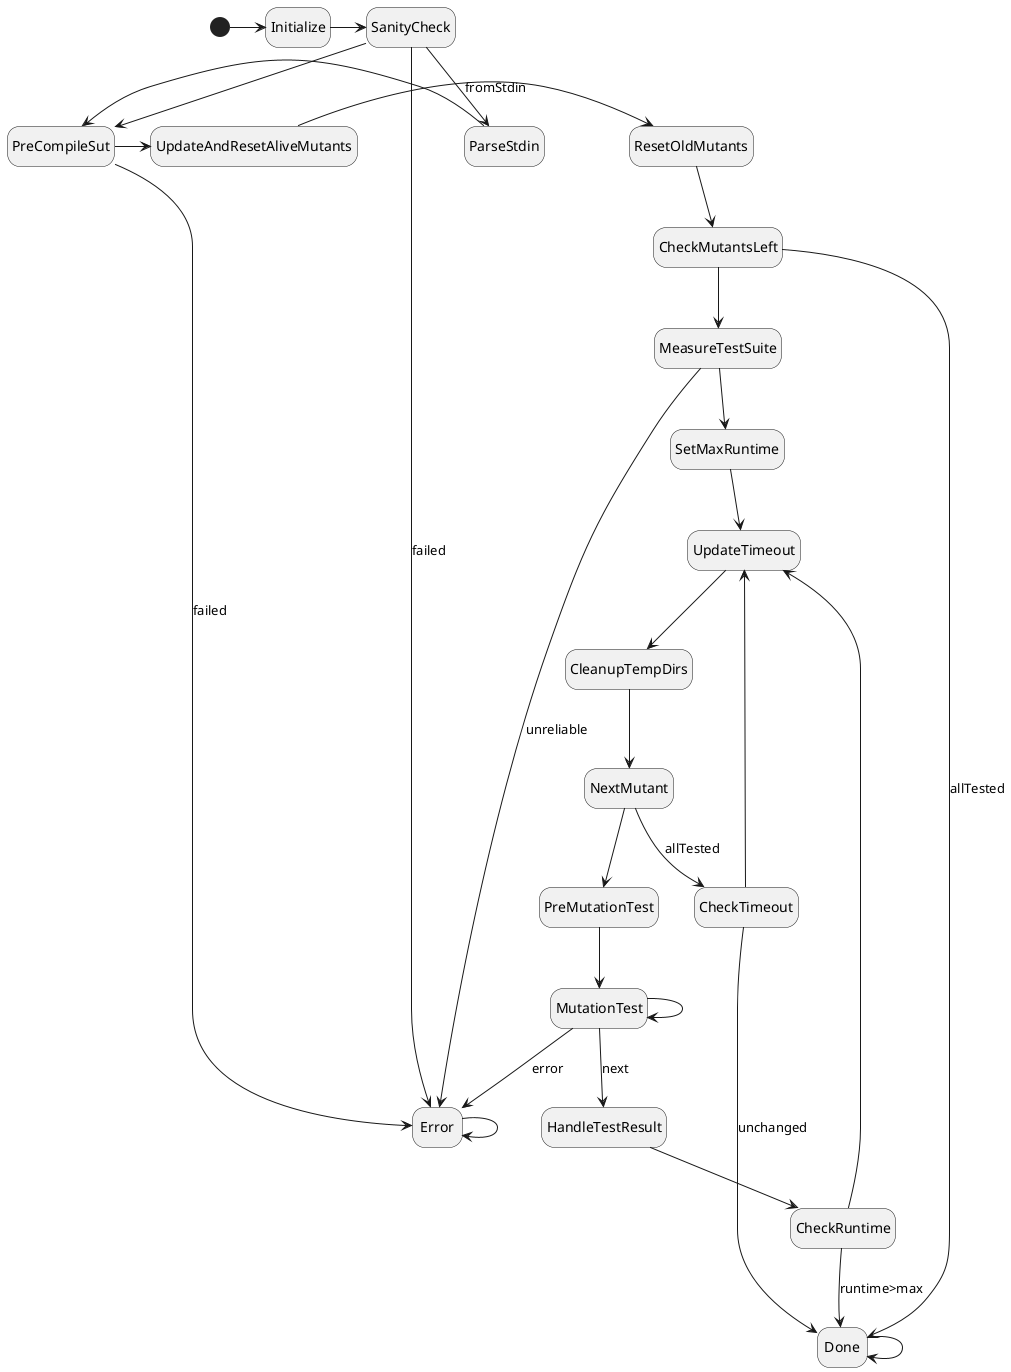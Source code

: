 @startuml
hide empty description

[*] -> Initialize

Initialize -> SanityCheck

SanityCheck --> Error : failed
SanityCheck --> ParseStdin : fromStdin
SanityCheck -> PreCompileSut

ParseStdin -> PreCompileSut

PreCompileSut --> Error : failed
PreCompileSut -> UpdateAndResetAliveMutants

UpdateAndResetAliveMutants -> ResetOldMutants

ResetOldMutants --> CheckMutantsLeft

UpdateTimeout --> CleanupTempDirs

CleanupTempDirs --> NextMutant

CheckMutantsLeft --> Done : allTested
CheckMutantsLeft --> MeasureTestSuite

MeasureTestSuite --> Error : unreliable
MeasureTestSuite --> SetMaxRuntime

SetMaxRuntime --> UpdateTimeout

CheckRuntime --> UpdateTimeout
CheckRuntime --> Done : runtime>max

NextMutant --> CheckTimeout : allTested
NextMutant --> PreMutationTest

PreMutationTest --> MutationTest

MutationTest --> HandleTestResult : next
MutationTest --> Error : error
MutationTest --> MutationTest

HandleTestResult --> CheckRuntime

CheckTimeout --> Done : unchanged
CheckTimeout --> UpdateTimeout

Done --> Done

Error --> Error
@enduml
